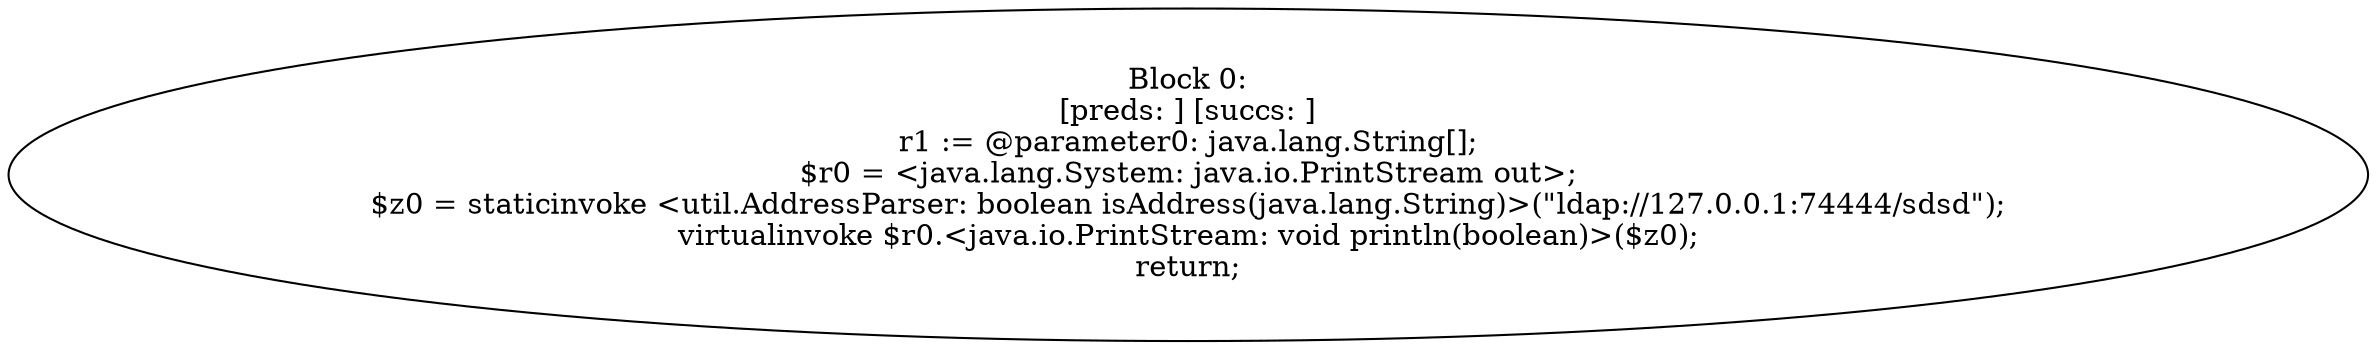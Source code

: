 digraph "unitGraph" {
    "Block 0:
[preds: ] [succs: ]
r1 := @parameter0: java.lang.String[];
$r0 = <java.lang.System: java.io.PrintStream out>;
$z0 = staticinvoke <util.AddressParser: boolean isAddress(java.lang.String)>(\"ldap://127.0.0.1:74444/sdsd\");
virtualinvoke $r0.<java.io.PrintStream: void println(boolean)>($z0);
return;
"
}

